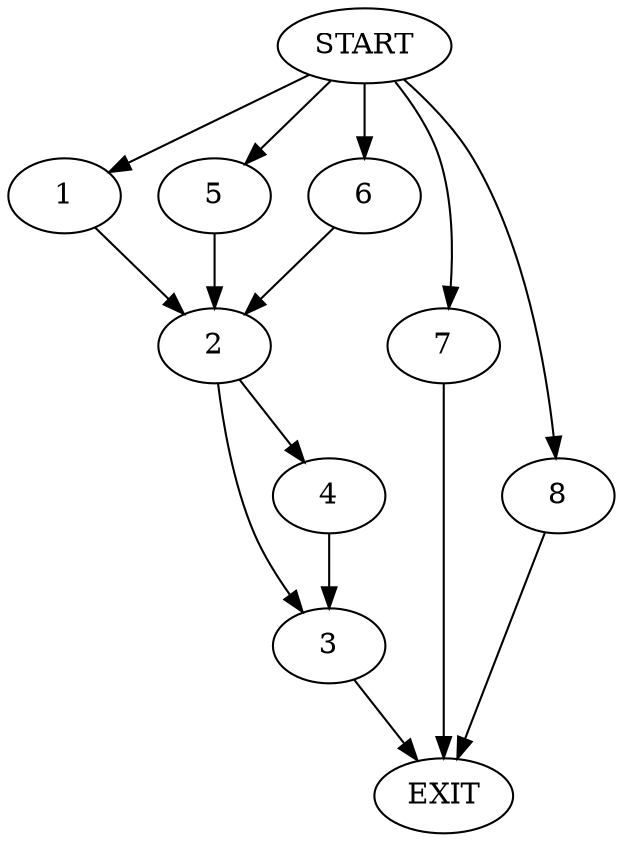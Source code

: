 digraph {
0 [label="START"]
9 [label="EXIT"]
0 -> 1
1 -> 2
2 -> 3
2 -> 4
0 -> 5
5 -> 2
0 -> 6
6 -> 2
4 -> 3
3 -> 9
0 -> 7
7 -> 9
0 -> 8
8 -> 9
}
